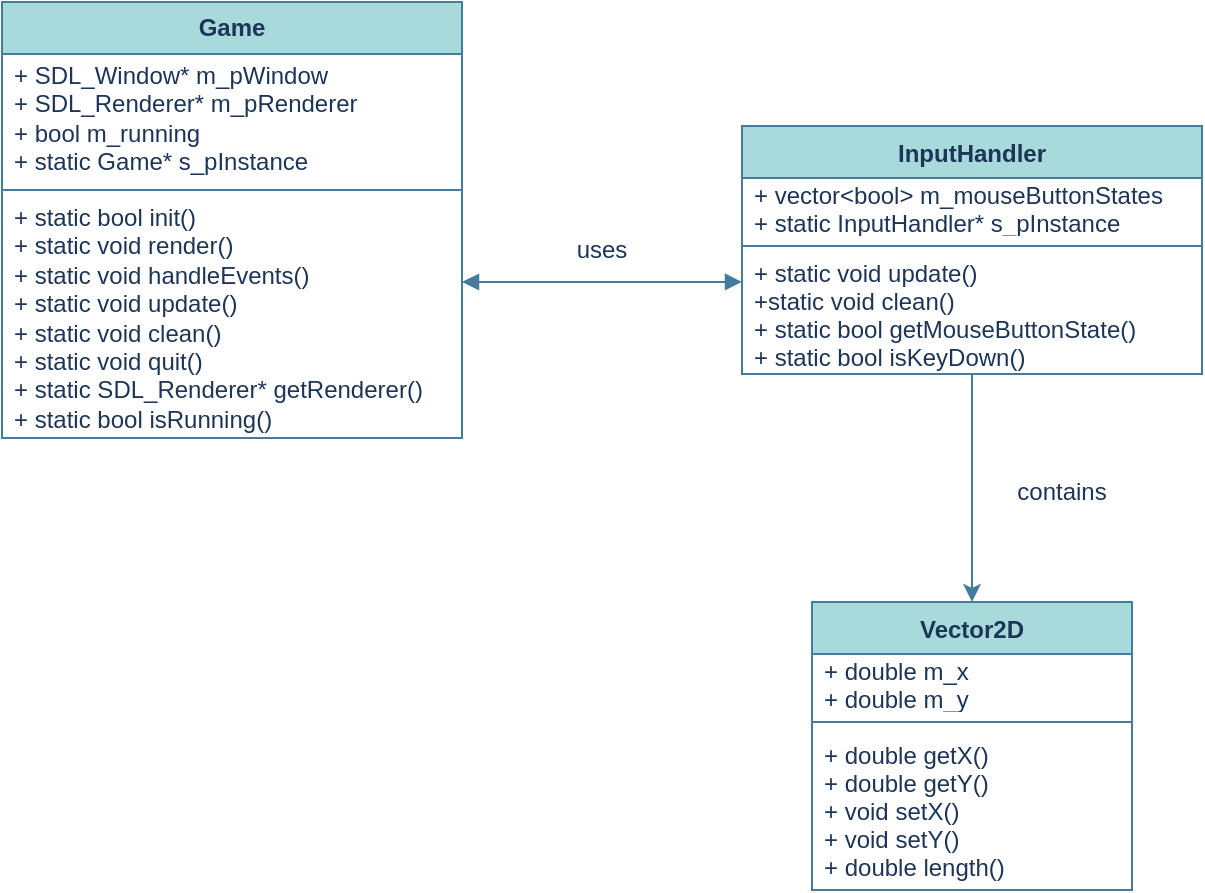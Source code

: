 <mxfile>
    <diagram id="kzSkmYJDmj3nojiU0u4o" name="Page-1">
        <mxGraphModel dx="820" dy="459" grid="1" gridSize="10" guides="1" tooltips="1" connect="1" arrows="1" fold="1" page="1" pageScale="1" pageWidth="827" pageHeight="1169" background="#FFFFFF" math="0" shadow="0">
            <root>
                <mxCell id="0"/>
                <mxCell id="1" parent="0"/>
                <mxCell id="Ja4RdyoNQm9fj4kVBd8g-1" value="Game" style="swimlane;fontStyle=1;align=center;verticalAlign=middle;childLayout=stackLayout;horizontal=1;startSize=26;horizontalStack=0;resizeParent=1;resizeParentMax=0;resizeLast=0;collapsible=1;marginBottom=0;whiteSpace=wrap;fillColor=#A8DADC;strokeColor=#457B9D;fontColor=#1D3557;" parent="1" vertex="1">
                    <mxGeometry x="210" y="130" width="230" height="218" as="geometry"/>
                </mxCell>
                <mxCell id="Ja4RdyoNQm9fj4kVBd8g-2" value="+ SDL_Window* m_pWindow&#10;+ SDL_Renderer* m_pRenderer&#10;+ bool m_running&#10;+ static Game* s_pInstance" style="text;strokeColor=none;fillColor=none;align=left;verticalAlign=middle;spacingLeft=4;spacingRight=4;overflow=hidden;rotatable=0;points=[[0,0.5],[1,0.5]];portConstraint=eastwest;whiteSpace=wrap;fontColor=#1D3557;" parent="Ja4RdyoNQm9fj4kVBd8g-1" vertex="1">
                    <mxGeometry y="26" width="230" height="64" as="geometry"/>
                </mxCell>
                <mxCell id="Ja4RdyoNQm9fj4kVBd8g-3" value="" style="line;strokeWidth=1;fillColor=none;align=left;verticalAlign=middle;spacingTop=-1;spacingLeft=3;spacingRight=3;rotatable=0;labelPosition=right;points=[];portConstraint=eastwest;whiteSpace=wrap;labelBackgroundColor=#F1FAEE;strokeColor=#457B9D;fontColor=#1D3557;" parent="Ja4RdyoNQm9fj4kVBd8g-1" vertex="1">
                    <mxGeometry y="90" width="230" height="8" as="geometry"/>
                </mxCell>
                <mxCell id="Ja4RdyoNQm9fj4kVBd8g-4" value="+ static bool init()&#10;+ static void render()&#10;+ static void handleEvents()&#10;+ static void update()&#10;+ static void clean()&#10;+ static void quit()&#10;+ static SDL_Renderer* getRenderer()&#10;+ static bool isRunning()" style="text;strokeColor=none;fillColor=none;align=left;verticalAlign=middle;spacingLeft=4;spacingRight=4;overflow=hidden;rotatable=0;points=[[0,0.5],[1,0.5]];portConstraint=eastwest;whiteSpace=wrap;fontColor=#1D3557;" parent="Ja4RdyoNQm9fj4kVBd8g-1" vertex="1">
                    <mxGeometry y="98" width="230" height="120" as="geometry"/>
                </mxCell>
                <mxCell id="ieMhluZSxVRTjWrlqm2N-1" value="InputHandler" style="swimlane;fontStyle=1;align=center;verticalAlign=middle;childLayout=stackLayout;horizontal=1;startSize=26;horizontalStack=0;resizeParent=1;resizeParentMax=0;resizeLast=0;collapsible=1;marginBottom=0;fillColor=#A8DADC;strokeColor=#457B9D;fontColor=#1D3557;" parent="1" vertex="1">
                    <mxGeometry x="580" y="192" width="230" height="124" as="geometry"/>
                </mxCell>
                <mxCell id="ieMhluZSxVRTjWrlqm2N-2" value="+ vector&lt;bool&gt; m_mouseButtonStates&#10;+ static InputHandler* s_pInstance&#10;+ Vector2D" style="text;strokeColor=none;fillColor=none;align=left;verticalAlign=middle;spacingLeft=4;spacingRight=4;overflow=hidden;rotatable=0;points=[[0,0.5],[1,0.5]];portConstraint=eastwest;fontColor=#1D3557;" parent="ieMhluZSxVRTjWrlqm2N-1" vertex="1">
                    <mxGeometry y="26" width="230" height="30" as="geometry"/>
                </mxCell>
                <mxCell id="ieMhluZSxVRTjWrlqm2N-3" value="" style="line;strokeWidth=1;fillColor=none;align=left;verticalAlign=middle;spacingTop=-1;spacingLeft=3;spacingRight=3;rotatable=0;labelPosition=right;points=[];portConstraint=eastwest;labelBackgroundColor=#F1FAEE;strokeColor=#457B9D;fontColor=#1D3557;" parent="ieMhluZSxVRTjWrlqm2N-1" vertex="1">
                    <mxGeometry y="56" width="230" height="8" as="geometry"/>
                </mxCell>
                <mxCell id="ieMhluZSxVRTjWrlqm2N-4" value="+ static void update()&#10;+static void clean()&#10;+ static bool getMouseButtonState()&#10;+ static bool isKeyDown()" style="text;strokeColor=none;fillColor=none;align=left;verticalAlign=middle;spacingLeft=4;spacingRight=4;overflow=hidden;rotatable=0;points=[[0,0.5],[1,0.5]];portConstraint=eastwest;fontColor=#1D3557;" parent="ieMhluZSxVRTjWrlqm2N-1" vertex="1">
                    <mxGeometry y="64" width="230" height="60" as="geometry"/>
                </mxCell>
                <mxCell id="ieMhluZSxVRTjWrlqm2N-7" value="" style="endArrow=block;startArrow=block;endFill=1;startFill=1;html=1;rounded=0;entryX=0;entryY=0.233;entryDx=0;entryDy=0;entryPerimeter=0;labelBackgroundColor=#F1FAEE;strokeColor=#457B9D;fontColor=#1D3557;" parent="1" target="ieMhluZSxVRTjWrlqm2N-4" edge="1">
                    <mxGeometry width="160" relative="1" as="geometry">
                        <mxPoint x="440" y="270" as="sourcePoint"/>
                        <mxPoint x="600" y="270" as="targetPoint"/>
                    </mxGeometry>
                </mxCell>
                <mxCell id="ieMhluZSxVRTjWrlqm2N-9" value="uses" style="text;html=1;strokeColor=none;fillColor=none;align=center;verticalAlign=middle;whiteSpace=wrap;rounded=0;fontColor=#1D3557;" parent="1" vertex="1">
                    <mxGeometry x="480" y="239" width="60" height="30" as="geometry"/>
                </mxCell>
                <mxCell id="ieMhluZSxVRTjWrlqm2N-10" value="Vector2D" style="swimlane;fontStyle=1;align=center;verticalAlign=top;childLayout=stackLayout;horizontal=1;startSize=26;horizontalStack=0;resizeParent=1;resizeParentMax=0;resizeLast=0;collapsible=1;marginBottom=0;fillColor=#A8DADC;strokeColor=#457B9D;fontColor=#1D3557;" parent="1" vertex="1">
                    <mxGeometry x="615" y="430" width="160" height="144" as="geometry"/>
                </mxCell>
                <mxCell id="ieMhluZSxVRTjWrlqm2N-11" value="+ double m_x&#10;+ double m_y" style="text;strokeColor=none;fillColor=none;align=left;verticalAlign=middle;spacingLeft=4;spacingRight=4;overflow=hidden;rotatable=0;points=[[0,0.5],[1,0.5]];portConstraint=eastwest;fontColor=#1D3557;" parent="ieMhluZSxVRTjWrlqm2N-10" vertex="1">
                    <mxGeometry y="26" width="160" height="30" as="geometry"/>
                </mxCell>
                <mxCell id="ieMhluZSxVRTjWrlqm2N-12" value="" style="line;strokeWidth=1;fillColor=none;align=left;verticalAlign=middle;spacingTop=-1;spacingLeft=3;spacingRight=3;rotatable=0;labelPosition=right;points=[];portConstraint=eastwest;labelBackgroundColor=#F1FAEE;strokeColor=#457B9D;fontColor=#1D3557;" parent="ieMhluZSxVRTjWrlqm2N-10" vertex="1">
                    <mxGeometry y="56" width="160" height="8" as="geometry"/>
                </mxCell>
                <mxCell id="ieMhluZSxVRTjWrlqm2N-13" value="+ double getX()&#10;+ double getY()&#10;+ void setX()&#10;+ void setY()&#10;+ double length()" style="text;strokeColor=none;fillColor=none;align=left;verticalAlign=middle;spacingLeft=4;spacingRight=4;overflow=hidden;rotatable=0;points=[[0,0.5],[1,0.5]];portConstraint=eastwest;fontColor=#1D3557;" parent="ieMhluZSxVRTjWrlqm2N-10" vertex="1">
                    <mxGeometry y="64" width="160" height="80" as="geometry"/>
                </mxCell>
                <mxCell id="ieMhluZSxVRTjWrlqm2N-17" value="" style="endArrow=classic;html=1;rounded=0;entryX=0.5;entryY=0;entryDx=0;entryDy=0;exitX=0.5;exitY=1;exitDx=0;exitDy=0;exitPerimeter=0;labelBackgroundColor=#F1FAEE;strokeColor=#457B9D;fontColor=#1D3557;" parent="1" source="ieMhluZSxVRTjWrlqm2N-4" target="ieMhluZSxVRTjWrlqm2N-10" edge="1">
                    <mxGeometry width="50" height="50" relative="1" as="geometry">
                        <mxPoint x="470" y="410" as="sourcePoint"/>
                        <mxPoint x="520" y="360" as="targetPoint"/>
                    </mxGeometry>
                </mxCell>
                <mxCell id="ieMhluZSxVRTjWrlqm2N-18" value="contains" style="text;html=1;strokeColor=none;fillColor=none;align=center;verticalAlign=middle;whiteSpace=wrap;rounded=0;fontColor=#1D3557;" parent="1" vertex="1">
                    <mxGeometry x="710" y="360" width="60" height="30" as="geometry"/>
                </mxCell>
            </root>
        </mxGraphModel>
    </diagram>
</mxfile>